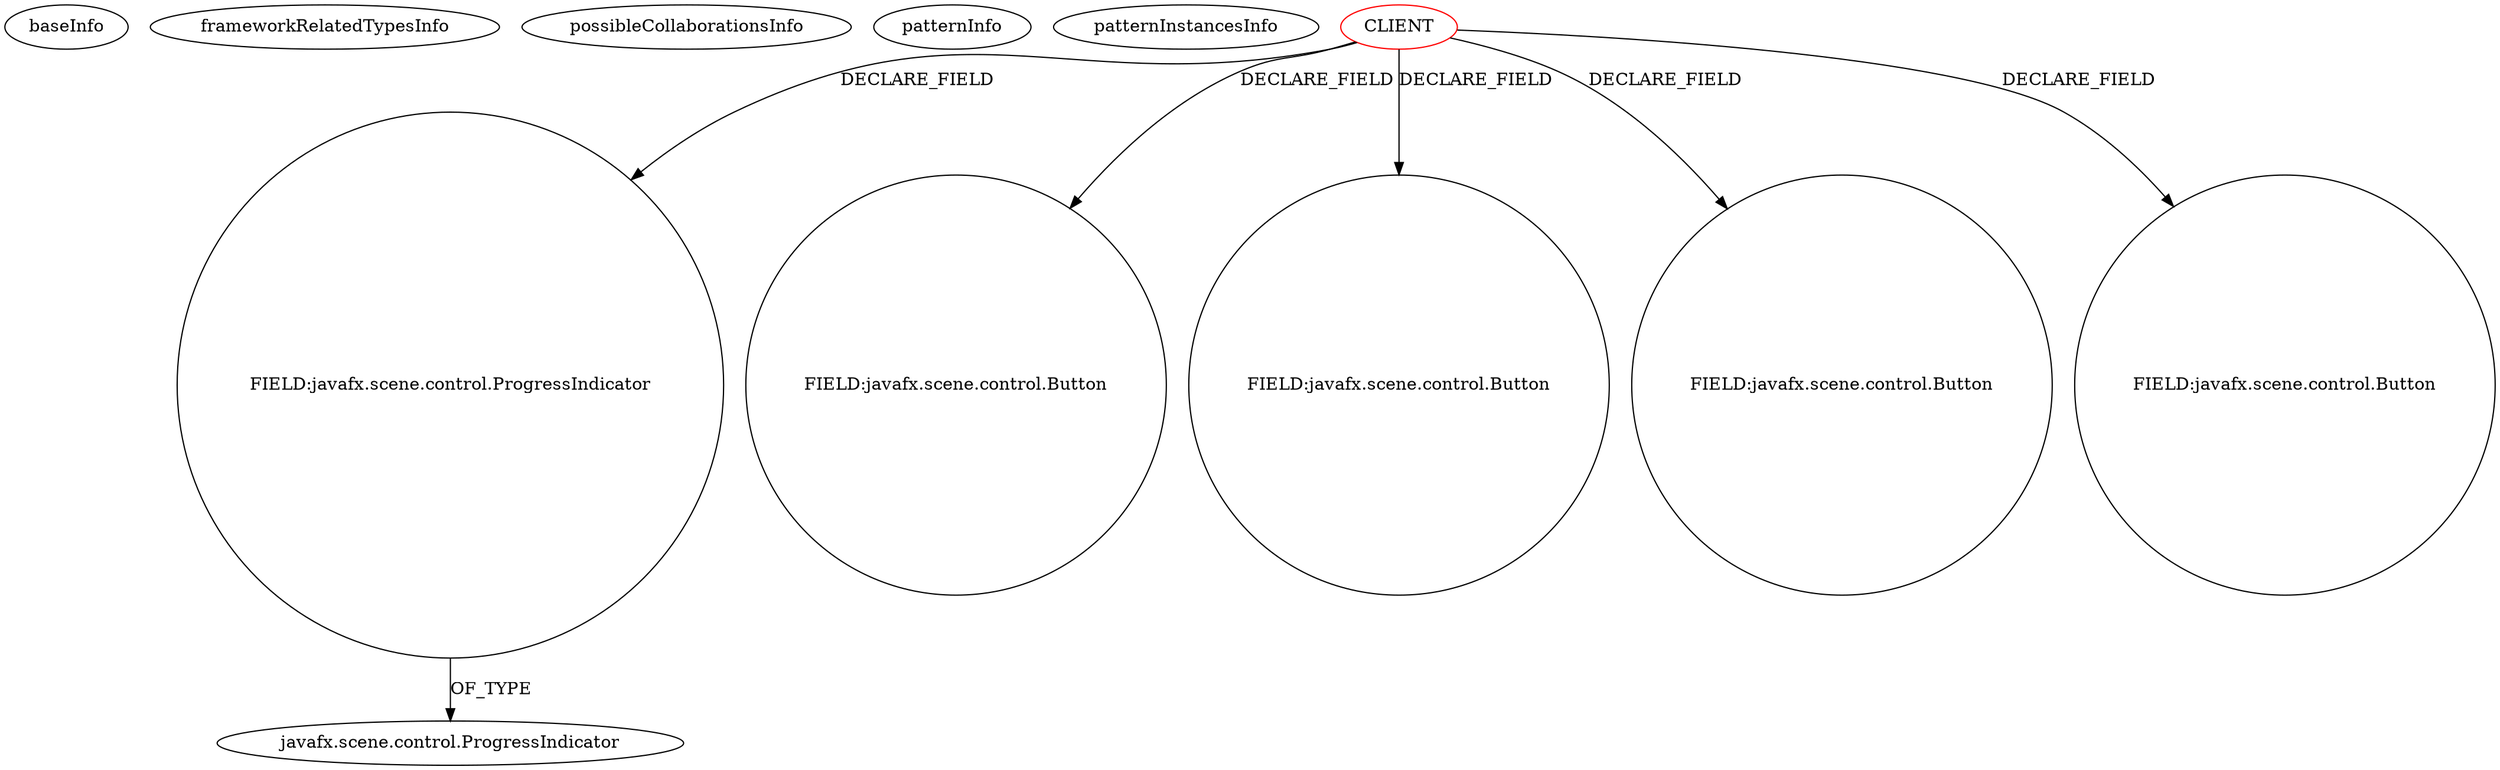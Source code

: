 digraph {
baseInfo[graphId=3608,category="pattern",isAnonymous=false,possibleRelation=false]
frameworkRelatedTypesInfo[]
possibleCollaborationsInfo[]
patternInfo[frequency=2.0,patternRootClient=0]
patternInstancesInfo[0="dony1990-ProsDesktop~/dony1990-ProsDesktop/ProsDesktop-master/src/nicon/NiconDesktop/guifx/NiconNavigator/NavegadorController.java~NavegadorController~2563",1="novosga-painel-fx~/novosga-painel-fx/painel-fx-master/src/org/novosga/painel/client/ui/Controller.java~Controller~3787"]
43[label="FIELD:javafx.scene.control.ProgressIndicator",vertexType="FIELD_DECLARATION",isFrameworkType=false,shape=circle]
44[label="javafx.scene.control.ProgressIndicator",vertexType="FRAMEWORK_CLASS_TYPE",isFrameworkType=false]
0[label="CLIENT",vertexType="ROOT_CLIENT_CLASS_DECLARATION",isFrameworkType=false,color=red]
49[label="FIELD:javafx.scene.control.Button",vertexType="FIELD_DECLARATION",isFrameworkType=false,shape=circle]
24[label="FIELD:javafx.scene.control.Button",vertexType="FIELD_DECLARATION",isFrameworkType=false,shape=circle]
16[label="FIELD:javafx.scene.control.Button",vertexType="FIELD_DECLARATION",isFrameworkType=false,shape=circle]
53[label="FIELD:javafx.scene.control.Button",vertexType="FIELD_DECLARATION",isFrameworkType=false,shape=circle]
0->53[label="DECLARE_FIELD"]
0->49[label="DECLARE_FIELD"]
43->44[label="OF_TYPE"]
0->16[label="DECLARE_FIELD"]
0->24[label="DECLARE_FIELD"]
0->43[label="DECLARE_FIELD"]
}
